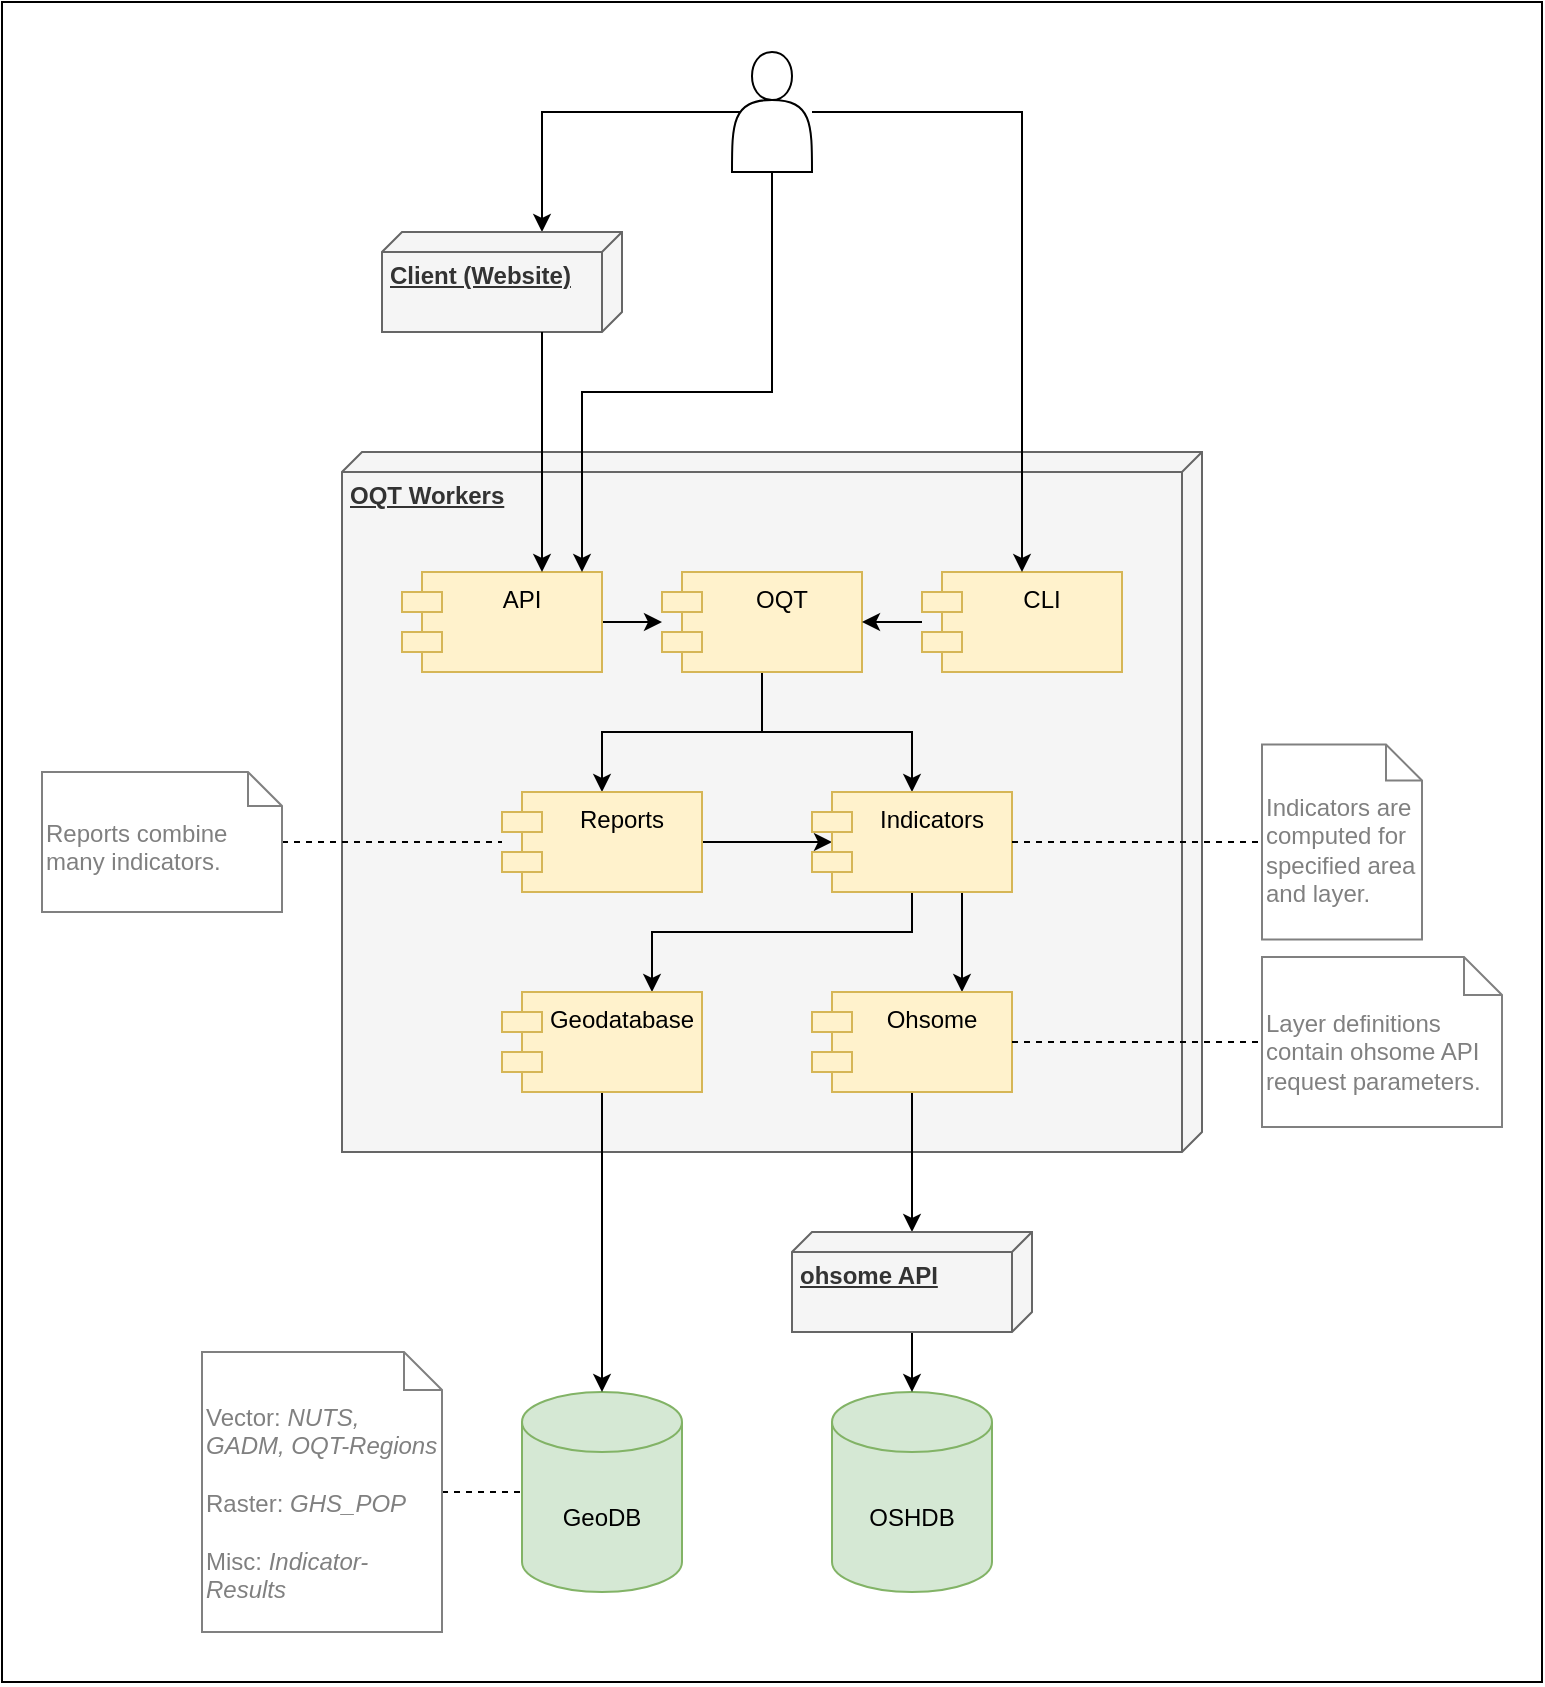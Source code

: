 <mxfile version="14.9.6" type="device"><diagram name="Page-1" id="5f0bae14-7c28-e335-631c-24af17079c00"><mxGraphModel dx="2522" dy="1713" grid="1" gridSize="10" guides="1" tooltips="1" connect="1" arrows="1" fold="1" page="1" pageScale="1" pageWidth="1100" pageHeight="850" background="#ffffff" math="0" shadow="0"><root><mxCell id="0"/><mxCell id="1" parent="0"/><mxCell id="4s3MLeaGx7boMtahEdhS-5" value="" style="rounded=0;whiteSpace=wrap;html=1;" parent="1" vertex="1"><mxGeometry x="-90" y="-25" width="770" height="840" as="geometry"/></mxCell><mxCell id="kQsZgYeemFJZX39HKId4-16" value="&lt;b&gt;OQT Workers&lt;br&gt;&lt;/b&gt;" style="verticalAlign=top;align=left;spacingTop=8;spacingLeft=2;spacingRight=12;shape=cube;size=10;direction=south;fontStyle=4;html=1;fillColor=#f5f5f5;strokeColor=#666666;fontColor=#333333;" parent="1" vertex="1"><mxGeometry x="80" y="200" width="430" height="350" as="geometry"/></mxCell><mxCell id="kQsZgYeemFJZX39HKId4-8" style="edgeStyle=orthogonalEdgeStyle;rounded=0;orthogonalLoop=1;jettySize=auto;html=1;" parent="1" source="kQsZgYeemFJZX39HKId4-5" target="kQsZgYeemFJZX39HKId4-6" edge="1"><mxGeometry relative="1" as="geometry"/></mxCell><mxCell id="kQsZgYeemFJZX39HKId4-5" value="API" style="shape=module;align=left;spacingLeft=20;align=center;verticalAlign=top;fillColor=#fff2cc;strokeColor=#d6b656;" parent="1" vertex="1"><mxGeometry x="110" y="260" width="100" height="50" as="geometry"/></mxCell><mxCell id="kQsZgYeemFJZX39HKId4-32" style="edgeStyle=orthogonalEdgeStyle;rounded=0;orthogonalLoop=1;jettySize=auto;html=1;exitX=0.5;exitY=1;exitDx=0;exitDy=0;entryX=0.5;entryY=0;entryDx=0;entryDy=0;" parent="1" source="kQsZgYeemFJZX39HKId4-6" target="kQsZgYeemFJZX39HKId4-11" edge="1"><mxGeometry relative="1" as="geometry"/></mxCell><mxCell id="kQsZgYeemFJZX39HKId4-33" style="edgeStyle=orthogonalEdgeStyle;rounded=0;orthogonalLoop=1;jettySize=auto;html=1;exitX=0.5;exitY=1;exitDx=0;exitDy=0;" parent="1" source="kQsZgYeemFJZX39HKId4-6" target="kQsZgYeemFJZX39HKId4-13" edge="1"><mxGeometry relative="1" as="geometry"><mxPoint x="310" y="350" as="targetPoint"/></mxGeometry></mxCell><mxCell id="kQsZgYeemFJZX39HKId4-6" value="OQT" style="shape=module;align=left;spacingLeft=20;align=center;verticalAlign=top;fillColor=#fff2cc;strokeColor=#d6b656;" parent="1" vertex="1"><mxGeometry x="240" y="260" width="100" height="50" as="geometry"/></mxCell><mxCell id="kQsZgYeemFJZX39HKId4-10" style="edgeStyle=orthogonalEdgeStyle;rounded=0;orthogonalLoop=1;jettySize=auto;html=1;entryX=1;entryY=0.5;entryDx=0;entryDy=0;" parent="1" source="kQsZgYeemFJZX39HKId4-7" target="kQsZgYeemFJZX39HKId4-6" edge="1"><mxGeometry relative="1" as="geometry"/></mxCell><mxCell id="kQsZgYeemFJZX39HKId4-7" value="CLI" style="shape=module;align=left;spacingLeft=20;align=center;verticalAlign=top;fillColor=#fff2cc;strokeColor=#d6b656;" parent="1" vertex="1"><mxGeometry x="370" y="260" width="100" height="50" as="geometry"/></mxCell><mxCell id="kQsZgYeemFJZX39HKId4-29" style="edgeStyle=orthogonalEdgeStyle;rounded=0;orthogonalLoop=1;jettySize=auto;html=1;entryX=0.1;entryY=0.5;entryDx=0;entryDy=0;entryPerimeter=0;" parent="1" source="kQsZgYeemFJZX39HKId4-11" target="kQsZgYeemFJZX39HKId4-13" edge="1"><mxGeometry relative="1" as="geometry"/></mxCell><mxCell id="kQsZgYeemFJZX39HKId4-11" value="Reports" style="shape=module;align=left;spacingLeft=20;align=center;verticalAlign=top;fillColor=#fff2cc;strokeColor=#d6b656;" parent="1" vertex="1"><mxGeometry x="160" y="370" width="100" height="50" as="geometry"/></mxCell><mxCell id="kQsZgYeemFJZX39HKId4-27" value="" style="edgeStyle=orthogonalEdgeStyle;rounded=0;orthogonalLoop=1;jettySize=auto;html=1;entryX=0.75;entryY=0;entryDx=0;entryDy=0;exitX=0.75;exitY=1;exitDx=0;exitDy=0;" parent="1" source="kQsZgYeemFJZX39HKId4-13" target="kQsZgYeemFJZX39HKId4-43" edge="1"><mxGeometry relative="1" as="geometry"><mxPoint x="365" y="480" as="targetPoint"/><Array as="points"><mxPoint x="390" y="460"/><mxPoint x="390" y="460"/></Array></mxGeometry></mxCell><mxCell id="kQsZgYeemFJZX39HKId4-38" style="edgeStyle=orthogonalEdgeStyle;rounded=0;orthogonalLoop=1;jettySize=auto;html=1;exitX=0.5;exitY=1;exitDx=0;exitDy=0;entryX=0.75;entryY=0;entryDx=0;entryDy=0;" parent="1" source="kQsZgYeemFJZX39HKId4-13" target="kQsZgYeemFJZX39HKId4-44" edge="1"><mxGeometry relative="1" as="geometry"><mxPoint x="216.8" y="574.35" as="targetPoint"/><Array as="points"><mxPoint x="365" y="440"/><mxPoint x="235" y="440"/></Array></mxGeometry></mxCell><mxCell id="kQsZgYeemFJZX39HKId4-13" value="Indicators" style="shape=module;align=left;spacingLeft=20;align=center;verticalAlign=top;fillColor=#fff2cc;strokeColor=#d6b656;" parent="1" vertex="1"><mxGeometry x="315" y="370" width="100" height="50" as="geometry"/></mxCell><mxCell id="kQsZgYeemFJZX39HKId4-21" style="edgeStyle=orthogonalEdgeStyle;rounded=0;orthogonalLoop=1;jettySize=auto;html=1;exitX=0.9;exitY=0.5;exitDx=0;exitDy=0;exitPerimeter=0;" parent="1" source="kQsZgYeemFJZX39HKId4-18" target="kQsZgYeemFJZX39HKId4-19" edge="1"><mxGeometry relative="1" as="geometry"><mxPoint x="290" y="30" as="sourcePoint"/><mxPoint x="180" y="50.0" as="targetPoint"/><Array as="points"><mxPoint x="180" y="30"/></Array></mxGeometry></mxCell><mxCell id="kQsZgYeemFJZX39HKId4-22" style="edgeStyle=orthogonalEdgeStyle;rounded=0;orthogonalLoop=1;jettySize=auto;html=1;" parent="1" source="kQsZgYeemFJZX39HKId4-18" target="kQsZgYeemFJZX39HKId4-7" edge="1"><mxGeometry relative="1" as="geometry"/></mxCell><mxCell id="4s3MLeaGx7boMtahEdhS-4" style="edgeStyle=orthogonalEdgeStyle;rounded=0;orthogonalLoop=1;jettySize=auto;html=1;exitX=0.5;exitY=1;exitDx=0;exitDy=0;entryX=1;entryY=0;entryDx=0;entryDy=0;" parent="1" source="kQsZgYeemFJZX39HKId4-18" edge="1"><mxGeometry relative="1" as="geometry"><Array as="points"><mxPoint x="295" y="170"/><mxPoint x="200" y="170"/></Array><mxPoint x="285" y="60.0" as="sourcePoint"/><mxPoint x="200" y="260" as="targetPoint"/></mxGeometry></mxCell><mxCell id="kQsZgYeemFJZX39HKId4-18" value="" style="shape=actor;whiteSpace=wrap;html=1;flipH=1;" parent="1" vertex="1"><mxGeometry x="275" width="40" height="60" as="geometry"/></mxCell><mxCell id="kQsZgYeemFJZX39HKId4-19" value="&lt;b&gt;Client (Website)&lt;/b&gt;" style="verticalAlign=top;align=left;spacingTop=8;spacingLeft=2;spacingRight=12;shape=cube;size=10;direction=south;fontStyle=4;html=1;fillColor=#f5f5f5;strokeColor=#666666;fontColor=#333333;" parent="1" vertex="1"><mxGeometry x="100" y="90" width="120" height="50" as="geometry"/></mxCell><mxCell id="kQsZgYeemFJZX39HKId4-24" value="OSHDB" style="shape=cylinder3;whiteSpace=wrap;html=1;boundedLbl=1;backgroundOutline=1;size=15;strokeColor=#82b366;fillColor=#d5e8d4;" parent="1" vertex="1"><mxGeometry x="325" y="670" width="80" height="100" as="geometry"/></mxCell><mxCell id="kQsZgYeemFJZX39HKId4-48" value="" style="edgeStyle=orthogonalEdgeStyle;rounded=0;orthogonalLoop=1;jettySize=auto;html=1;strokeColor=#000000;startArrow=classic;startFill=1;endArrow=none;endFill=0;" parent="1" source="kQsZgYeemFJZX39HKId4-40" target="kQsZgYeemFJZX39HKId4-43" edge="1"><mxGeometry relative="1" as="geometry"/></mxCell><mxCell id="kQsZgYeemFJZX39HKId4-54" value="" style="edgeStyle=orthogonalEdgeStyle;rounded=0;orthogonalLoop=1;jettySize=auto;html=1;startArrow=none;startFill=0;endArrow=classic;endFill=1;strokeColor=#000000;" parent="1" source="kQsZgYeemFJZX39HKId4-40" target="kQsZgYeemFJZX39HKId4-24" edge="1"><mxGeometry relative="1" as="geometry"/></mxCell><mxCell id="kQsZgYeemFJZX39HKId4-40" value="&lt;b&gt;ohsome API&lt;/b&gt;" style="verticalAlign=top;align=left;spacingTop=8;spacingLeft=2;spacingRight=12;shape=cube;size=10;direction=south;fontStyle=4;html=1;fillColor=#f5f5f5;strokeColor=#666666;fontColor=#333333;" parent="1" vertex="1"><mxGeometry x="305" y="590" width="120" height="50" as="geometry"/></mxCell><mxCell id="kQsZgYeemFJZX39HKId4-42" value="GeoDB" style="shape=cylinder3;whiteSpace=wrap;html=1;boundedLbl=1;backgroundOutline=1;size=15;strokeColor=#82b366;fillColor=#d5e8d4;" parent="1" vertex="1"><mxGeometry x="170" y="670" width="80" height="100" as="geometry"/></mxCell><mxCell id="kQsZgYeemFJZX39HKId4-43" value="Ohsome" style="shape=module;align=left;spacingLeft=20;align=center;verticalAlign=top;fillColor=#fff2cc;strokeColor=#d6b656;" parent="1" vertex="1"><mxGeometry x="315" y="470" width="100" height="50" as="geometry"/></mxCell><mxCell id="kQsZgYeemFJZX39HKId4-45" style="edgeStyle=orthogonalEdgeStyle;rounded=0;orthogonalLoop=1;jettySize=auto;html=1;exitX=0.5;exitY=1;exitDx=0;exitDy=0;entryX=0.5;entryY=0;entryDx=0;entryDy=0;entryPerimeter=0;" parent="1" source="kQsZgYeemFJZX39HKId4-44" target="kQsZgYeemFJZX39HKId4-42" edge="1"><mxGeometry relative="1" as="geometry"/></mxCell><mxCell id="kQsZgYeemFJZX39HKId4-44" value="Geodatabase" style="shape=module;align=left;spacingLeft=20;align=center;verticalAlign=top;fillColor=#fff2cc;strokeColor=#d6b656;" parent="1" vertex="1"><mxGeometry x="160" y="470" width="100" height="50" as="geometry"/></mxCell><mxCell id="Zi3Y7QVujeN8fTxjde5Z-7" value="" style="edgeStyle=orthogonalEdgeStyle;rounded=0;orthogonalLoop=1;jettySize=auto;html=1;dashed=1;endArrow=none;endFill=0;" parent="1" source="OsGnBfawWTszJSSDMgro-1" target="kQsZgYeemFJZX39HKId4-42" edge="1"><mxGeometry relative="1" as="geometry"/></mxCell><mxCell id="OsGnBfawWTszJSSDMgro-1" value="&lt;div&gt;Vector: &lt;i&gt;NUTS, GADM, OQT-Regions&lt;/i&gt;&lt;/div&gt;&lt;div&gt;&lt;br&gt;&lt;/div&gt;&lt;div&gt;Raster: &lt;i&gt;GHS_POP&lt;/i&gt;&lt;/div&gt;&lt;div&gt;&lt;i&gt;&lt;br&gt;&lt;/i&gt;&lt;/div&gt;&lt;div&gt;Misc: &lt;i&gt;Indicator-Results&lt;/i&gt;&lt;br&gt;&lt;/div&gt;" style="shape=note2;boundedLbl=1;whiteSpace=wrap;html=1;size=19;verticalAlign=top;align=left;strokeColor=#808080;fontColor=#808080;" parent="1" vertex="1"><mxGeometry x="10" y="650" width="120" height="140" as="geometry"/></mxCell><mxCell id="hd00gTWf-11TITE2hDaK-2" value="" style="rounded=0;orthogonalLoop=1;jettySize=auto;html=1;edgeStyle=elbowEdgeStyle;" parent="1" source="kQsZgYeemFJZX39HKId4-19" edge="1"><mxGeometry relative="1" as="geometry"><mxPoint x="180" y="150" as="sourcePoint"/><mxPoint x="180.2" y="260" as="targetPoint"/></mxGeometry></mxCell><mxCell id="hd00gTWf-11TITE2hDaK-3" value="&lt;div&gt;Layer definitions contain ohsome API request parameters.&lt;/div&gt;&lt;div&gt;&lt;br&gt;&lt;/div&gt;" style="shape=note2;boundedLbl=1;whiteSpace=wrap;html=1;size=19;verticalAlign=top;align=left;strokeColor=#808080;fontColor=#808080;" parent="1" vertex="1"><mxGeometry x="540" y="452.5" width="120" height="85" as="geometry"/></mxCell><mxCell id="hd00gTWf-11TITE2hDaK-5" value="" style="endArrow=none;dashed=1;html=1;exitX=1;exitY=0.5;exitDx=0;exitDy=0;" parent="1" source="kQsZgYeemFJZX39HKId4-43" target="hd00gTWf-11TITE2hDaK-3" edge="1"><mxGeometry width="50" height="50" relative="1" as="geometry"><mxPoint x="440" y="490" as="sourcePoint"/><mxPoint x="490" y="440" as="targetPoint"/></mxGeometry></mxCell><mxCell id="hd00gTWf-11TITE2hDaK-6" value="&lt;div&gt;Indicators are computed for specified area&lt;br&gt; and layer.&lt;br&gt;&lt;/div&gt;&lt;div&gt;&lt;br&gt;&lt;/div&gt;" style="shape=note2;boundedLbl=1;whiteSpace=wrap;html=1;size=18;verticalAlign=top;align=left;strokeColor=#808080;fontColor=#808080;" parent="1" vertex="1"><mxGeometry x="540" y="346.25" width="80" height="97.5" as="geometry"/></mxCell><mxCell id="hd00gTWf-11TITE2hDaK-7" value="" style="endArrow=none;dashed=1;html=1;exitX=1;exitY=0.5;exitDx=0;exitDy=0;" parent="1" source="kQsZgYeemFJZX39HKId4-13" target="hd00gTWf-11TITE2hDaK-6" edge="1"><mxGeometry width="50" height="50" relative="1" as="geometry"><mxPoint x="425" y="505" as="sourcePoint"/><mxPoint x="550" y="505" as="targetPoint"/></mxGeometry></mxCell><mxCell id="Zi3Y7QVujeN8fTxjde5Z-4" value="" style="edgeStyle=orthogonalEdgeStyle;rounded=0;orthogonalLoop=1;jettySize=auto;html=1;dashed=1;endArrow=none;endFill=0;" parent="1" source="Zi3Y7QVujeN8fTxjde5Z-2" target="kQsZgYeemFJZX39HKId4-11" edge="1"><mxGeometry relative="1" as="geometry"/></mxCell><mxCell id="Zi3Y7QVujeN8fTxjde5Z-2" value="Reports combine many indicators.&lt;br&gt;&lt;div&gt;&lt;br&gt;&lt;/div&gt;" style="shape=note2;boundedLbl=1;whiteSpace=wrap;html=1;size=17;verticalAlign=top;align=left;strokeColor=#808080;fontColor=#808080;" parent="1" vertex="1"><mxGeometry x="-70" y="360" width="120" height="70" as="geometry"/></mxCell><mxCell id="Zi3Y7QVujeN8fTxjde5Z-8" style="edgeStyle=orthogonalEdgeStyle;rounded=0;orthogonalLoop=1;jettySize=auto;html=1;exitX=0.5;exitY=1;exitDx=0;exitDy=0;dashed=1;endArrow=none;endFill=0;" parent="1" source="4s3MLeaGx7boMtahEdhS-5" target="4s3MLeaGx7boMtahEdhS-5" edge="1"><mxGeometry relative="1" as="geometry"/></mxCell></root></mxGraphModel></diagram></mxfile>